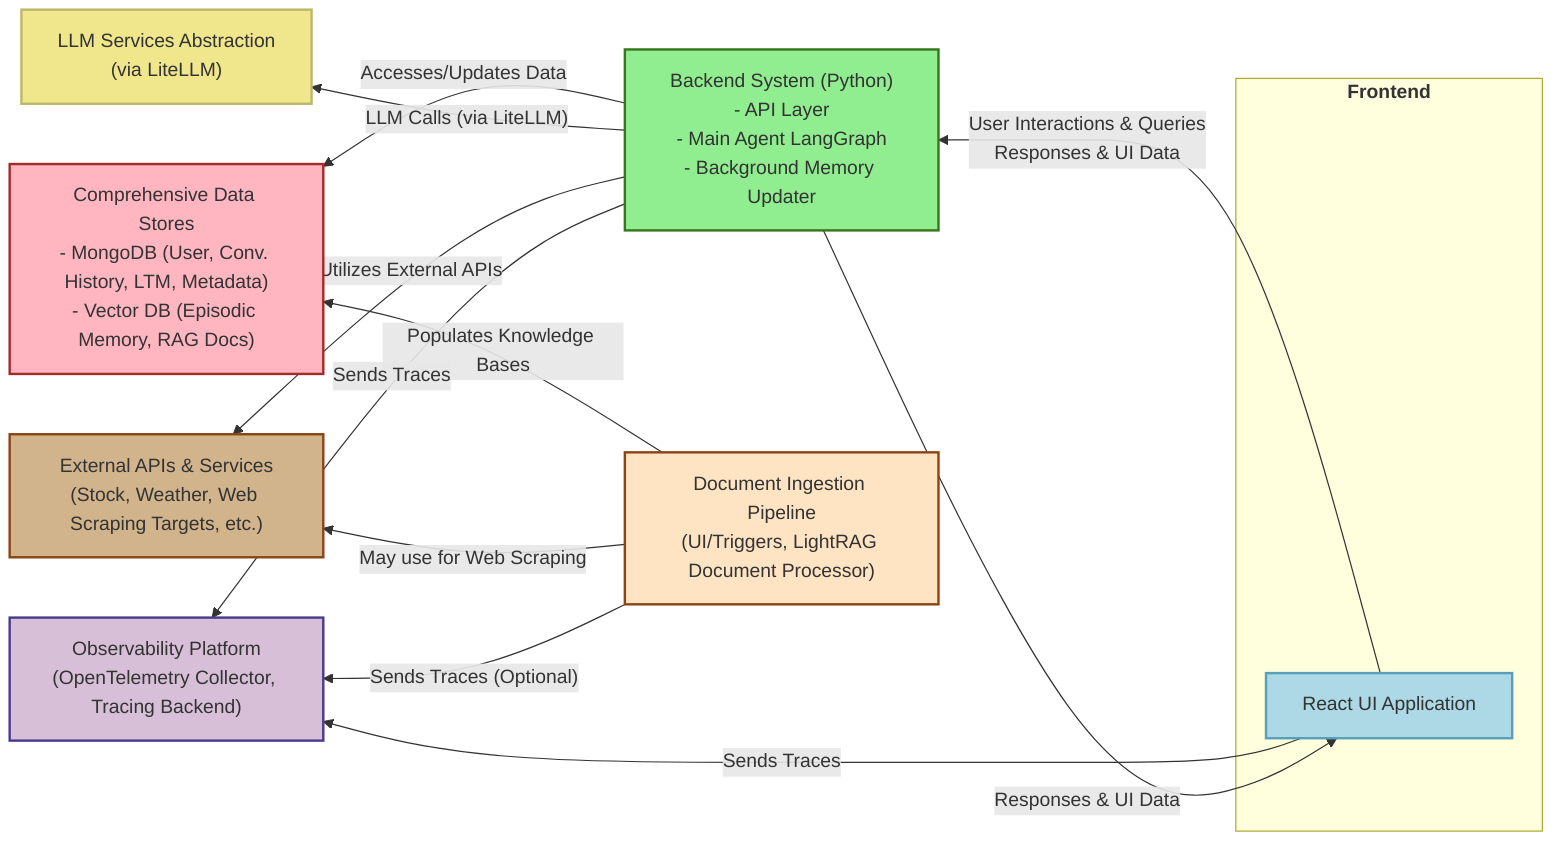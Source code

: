 %%{
  init: {
    'theme': 'base',
    'themeVariables': {
      'fontFamily': 'Comic Sans MS, cursive',
      'fontSize': '14px',
      'primaryColor': '#FFF8DC',        /* cornsilk - main background/default */
      'nodeBorder': '#8B4513',         /* saddle brown */
      'lineColor': '#A0522D',          /* sienna */
      'primaryTextColor': '#5C4033',   /* dark brown */
      'uiColor': '#ADD8E6',            /* light blue - User Interface */
      'backendColor': '#90EE90',       /* light green - Backend System */
      'dataStoreColor': '#FFB6C1',     /* light pink - Data Stores */
      'llmColor': '#F0E68C',           /* khaki - LLM Services */
      'externalSvcColor': '#D2B48C',   /* tan - External Services */
      'observabilityColor': '#D8BFD8',  /* thistle - Observability */
      'ingestionColor': '#FFE4C4',      /* bisque - Ingestion Pipeline */
      'edgeLabelBackground':'#FFFFE0',  /* light yellow */
      'clusterBkg': '#FAFAFA'        /* very light grey for clusters */
    },
    'flowchart': {
      'curve': 'basis'
    }
  }
}%%

graph RL
    classDef uiSystem fill:#ADD8E6,stroke:#5A9FB8,stroke-width:2px;
    classDef backendSystem fill:#90EE90,stroke:#38761D,stroke-width:2px;
    classDef dataStores fill:#FFB6C1,stroke:#A52A2A,stroke-width:2px;
    classDef llmServices fill:#F0E68C,stroke:#BDB76B,stroke-width:2px;
    classDef externalServices fill:#D2B48C,stroke:#8B4513,stroke-width:2px;
    classDef observabilityPlatform fill:#D8BFD8,stroke:#483D8B,stroke-width:2px;
    classDef ingestionPipeline fill:#FFE4C4,stroke:#8B4513,stroke-width:2px;


    subgraph FE[<b>Frontend</b>]
        direction TB
        UserInterface["React UI Application"]:::uiSystem;
    end
    %% Main System Blocks
   
    BackendCore["Backend System (Python)<br/>- API Layer<br/>- Main Agent LangGraph<br/>- Background Memory Updater"]:::backendSystem;
    DataStorage["Comprehensive Data Stores<br/>- MongoDB (User, Conv. History, LTM, Metadata)<br/>- Vector DB (Episodic Memory, RAG Docs)"]:::dataStores;
    LLM_Services["LLM Services Abstraction<br/>(via LiteLLM)"]:::llmServices;
    External_APIs["External APIs & Services<br/>(Stock, Weather, Web Scraping Targets, etc.)"]:::externalServices;
    Observability["Observability Platform<br/>(OpenTelemetry Collector, Tracing Backend)"]:::observabilityPlatform;
    DocIngestion["Document Ingestion Pipeline<br/>(UI/Triggers, LightRAG Document Processor)"]:::ingestionPipeline;

    %% Core Interactions
    UserInterface -- "User Interactions & Queries<BR>Responses & UI Data" --> BackendCore;
    BackendCore -- "Responses & UI Data" --> UserInterface;

    BackendCore -- "Accesses/Updates Data" --> DataStorage;
    BackendCore -- "LLM Calls (via LiteLLM)" --> LLM_Services;
    BackendCore -- "Utilizes External APIs" --> External_APIs;
    
    DocIngestion -- "Populates Knowledge Bases" --> DataStorage;
    DocIngestion -- "May use for Web Scraping" --> External_APIs;


    %% Observability Interactions
    UserInterface -- "Sends Traces" --> Observability;
    BackendCore -- "Sends Traces" --> Observability;
    DocIngestion -- "Sends Traces (Optional)" --> Observability;


    %% Applying classes to nodes explicitly
    class UserInterface uiSystem;
    class BackendCore backendSystem;
    class DataStorage dataStores;
    class LLM_Services llmServices;
    class External_APIs externalServices;
    class Observability observabilityPlatform;
    class DocIngestion ingestionPipeline;
    %% Apply curved lines using 'basis' interpolation for smooth flow
    linkStyle default interpolate basis; 

    %% title High-Level System Architecture Diagram (Post-All Phases)